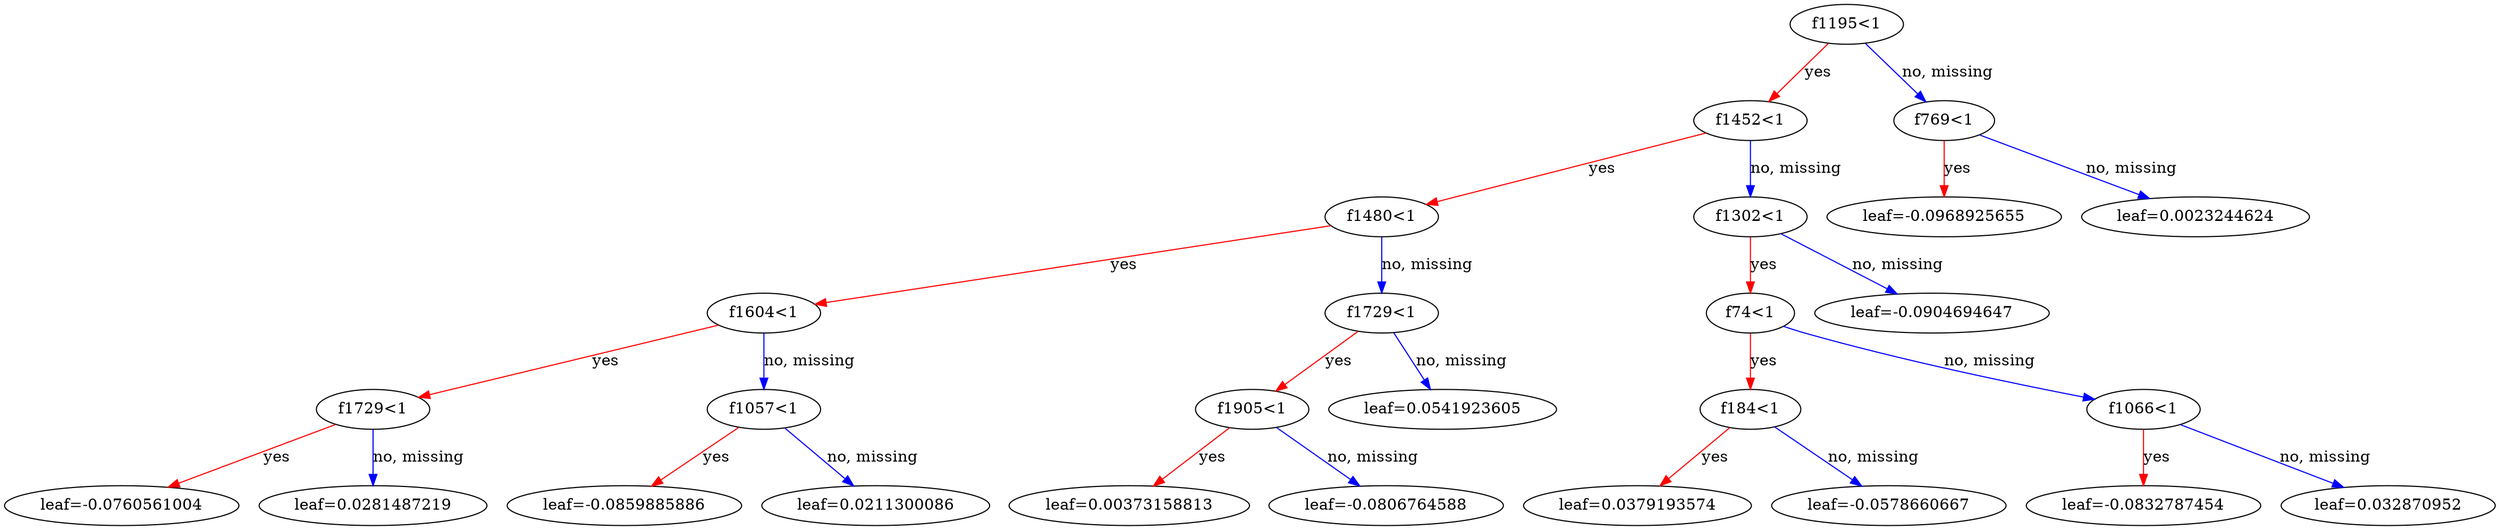 digraph {
    graph [ rankdir=TB ]

    0 [ label="f1195<1" ]
    0 -> 1 [label="yes" color="#FF0000"]
    0 -> 2 [label="no, missing" color="#0000FF"]

    1 [ label="f1452<1" ]
    1 -> 3 [label="yes" color="#FF0000"]
    1 -> 4 [label="no, missing" color="#0000FF"]

    3 [ label="f1480<1" ]
    3 -> 7 [label="yes" color="#FF0000"]
    3 -> 8 [label="no, missing" color="#0000FF"]

    7 [ label="f1604<1" ]
    7 -> 11 [label="yes" color="#FF0000"]
    7 -> 12 [label="no, missing" color="#0000FF"]

    11 [ label="f1729<1" ]
    11 -> 17 [label="yes" color="#FF0000"]
    11 -> 18 [label="no, missing" color="#0000FF"]

    17 [ label="leaf=-0.0760561004" ]

    18 [ label="leaf=0.0281487219" ]

    12 [ label="f1057<1" ]
    12 -> 19 [label="yes" color="#FF0000"]
    12 -> 20 [label="no, missing" color="#0000FF"]

    19 [ label="leaf=-0.0859885886" ]

    20 [ label="leaf=0.0211300086" ]

    8 [ label="f1729<1" ]
    8 -> 13 [label="yes" color="#FF0000"]
    8 -> 14 [label="no, missing" color="#0000FF"]

    13 [ label="f1905<1" ]
    13 -> 21 [label="yes" color="#FF0000"]
    13 -> 22 [label="no, missing" color="#0000FF"]

    21 [ label="leaf=0.00373158813" ]

    22 [ label="leaf=-0.0806764588" ]

    14 [ label="leaf=0.0541923605" ]

    4 [ label="f1302<1" ]
    4 -> 9 [label="yes" color="#FF0000"]
    4 -> 10 [label="no, missing" color="#0000FF"]

    9 [ label="f74<1" ]
    9 -> 15 [label="yes" color="#FF0000"]
    9 -> 16 [label="no, missing" color="#0000FF"]

    15 [ label="f184<1" ]
    15 -> 23 [label="yes" color="#FF0000"]
    15 -> 24 [label="no, missing" color="#0000FF"]

    23 [ label="leaf=0.0379193574" ]

    24 [ label="leaf=-0.0578660667" ]

    16 [ label="f1066<1" ]
    16 -> 25 [label="yes" color="#FF0000"]
    16 -> 26 [label="no, missing" color="#0000FF"]

    25 [ label="leaf=-0.0832787454" ]

    26 [ label="leaf=0.032870952" ]

    10 [ label="leaf=-0.0904694647" ]

    2 [ label="f769<1" ]
    2 -> 5 [label="yes" color="#FF0000"]
    2 -> 6 [label="no, missing" color="#0000FF"]

    5 [ label="leaf=-0.0968925655" ]

    6 [ label="leaf=0.0023244624" ]
}
